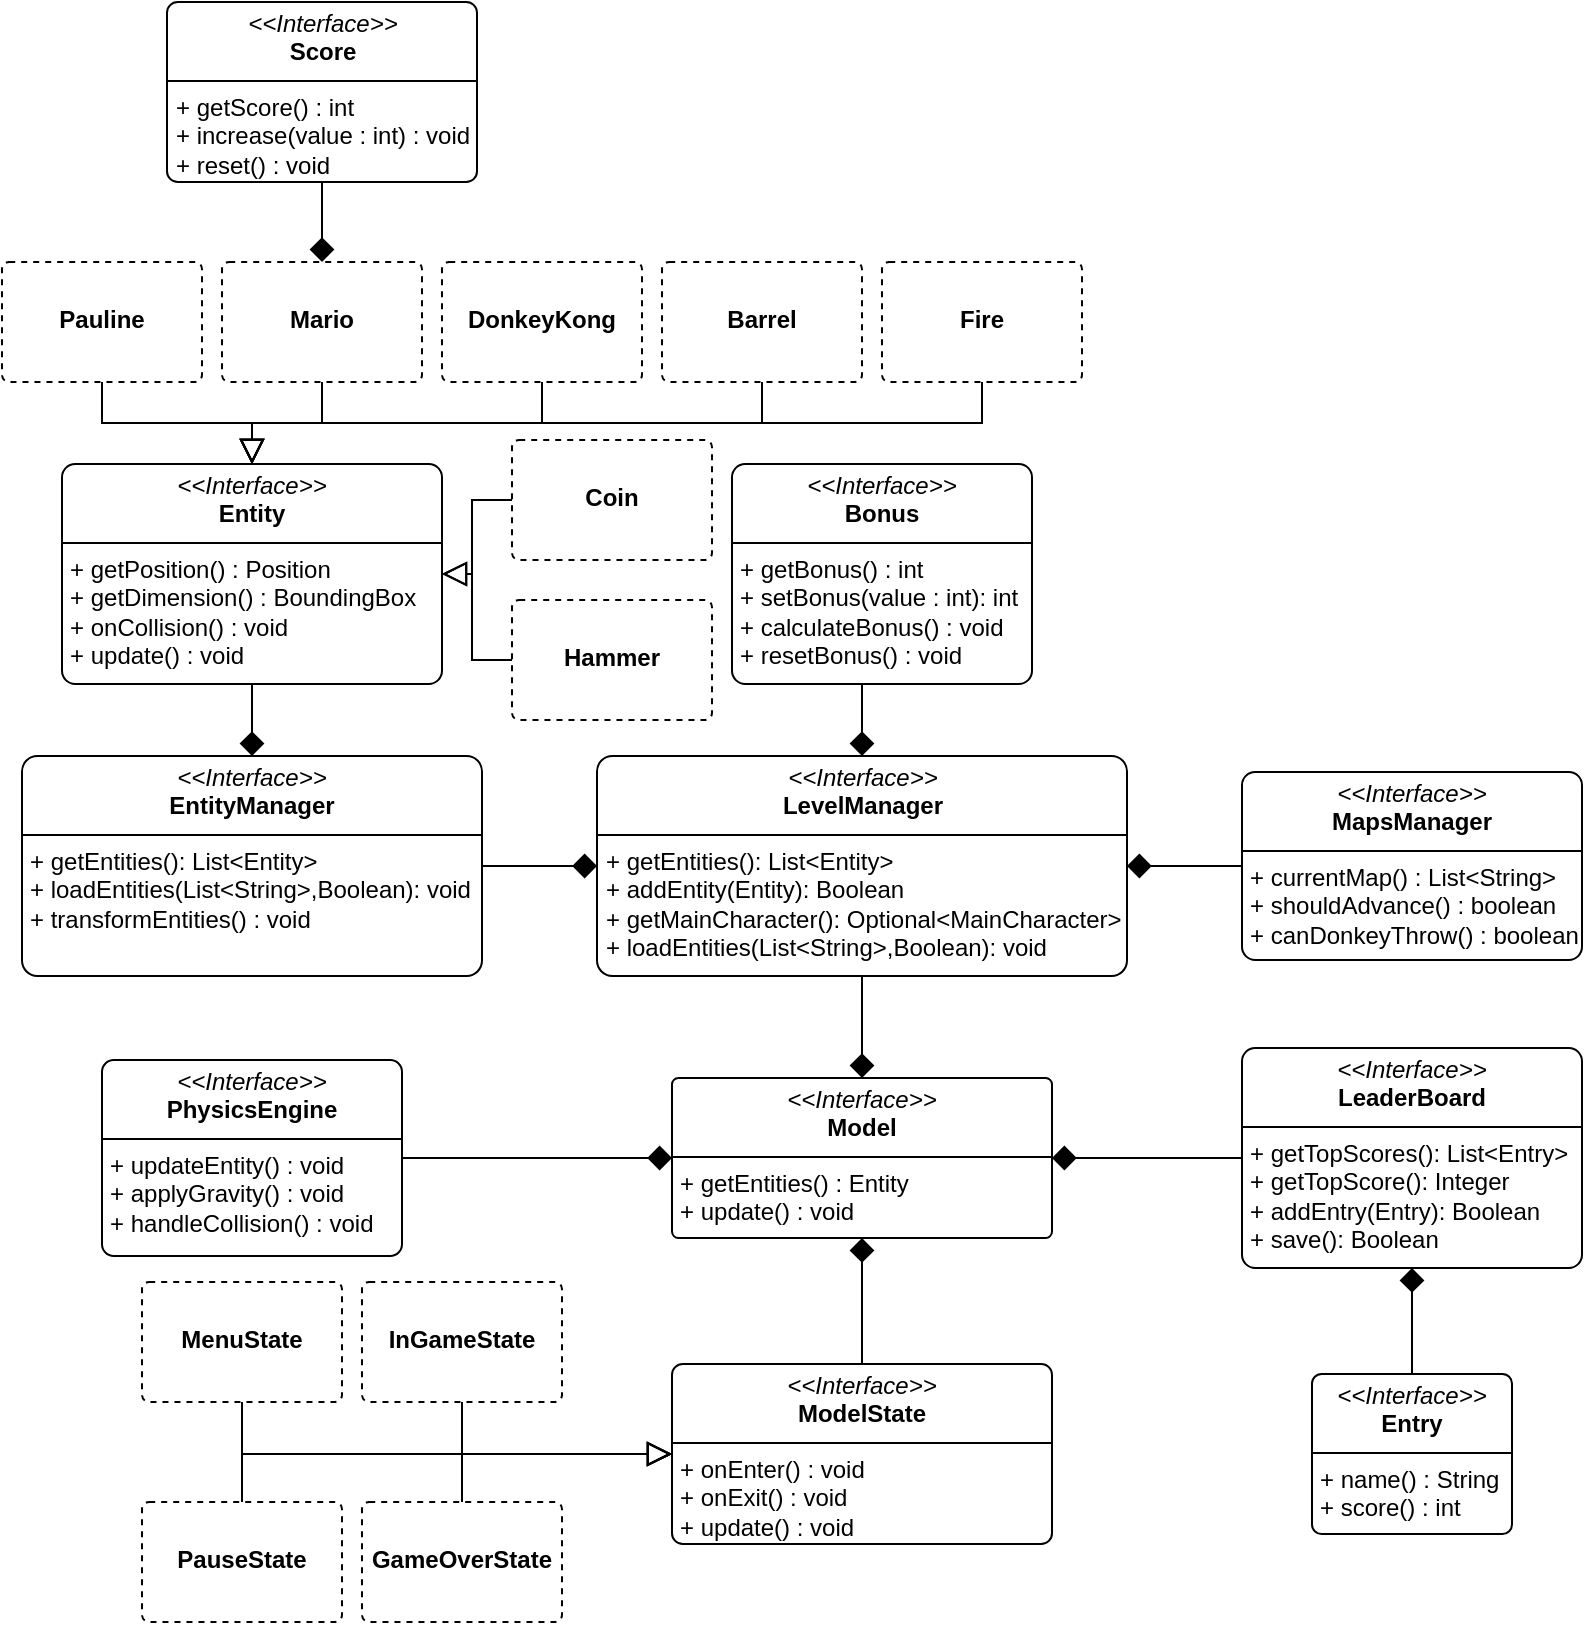 <mxfile version="27.2.0">
  <diagram name="Pagina-1" id="0Y0WNs-yQkJqN_bYYXhA">
    <mxGraphModel dx="3376" dy="2186" grid="1" gridSize="10" guides="1" tooltips="1" connect="1" arrows="1" fold="1" page="1" pageScale="1" pageWidth="827" pageHeight="1169" math="0" shadow="0">
      <root>
        <mxCell id="0" />
        <mxCell id="1" parent="0" />
        <mxCell id="vz15OmOkXOloLzdPHNXc-1" value="&lt;p style=&quot;margin:0px;margin-top:4px;text-align:center;&quot;&gt;&lt;i&gt;&amp;lt;&amp;lt;Interface&amp;gt;&amp;gt;&lt;/i&gt;&lt;br&gt;&lt;b&gt;Model&lt;/b&gt;&lt;/p&gt;&lt;hr size=&quot;1&quot; style=&quot;border-style:solid;&quot;&gt;&lt;p style=&quot;margin:0px;margin-left:4px;&quot;&gt;+ getEntities() : Entity&lt;/p&gt;&lt;p style=&quot;margin:0px;margin-left:4px;&quot;&gt;+ update() : void&lt;/p&gt;" style="verticalAlign=top;align=left;overflow=fill;html=1;whiteSpace=wrap;rounded=1;arcSize=4;" vertex="1" parent="1">
          <mxGeometry x="-1300" y="-451" width="190" height="80" as="geometry" />
        </mxCell>
        <mxCell id="vz15OmOkXOloLzdPHNXc-20" style="edgeStyle=orthogonalEdgeStyle;rounded=0;orthogonalLoop=1;jettySize=auto;html=1;exitX=0;exitY=0.5;exitDx=0;exitDy=0;entryX=1;entryY=0.5;entryDx=0;entryDy=0;endSize=10;endArrow=diamond;endFill=1;" edge="1" parent="1" source="vz15OmOkXOloLzdPHNXc-2" target="vz15OmOkXOloLzdPHNXc-1">
          <mxGeometry relative="1" as="geometry" />
        </mxCell>
        <mxCell id="vz15OmOkXOloLzdPHNXc-2" value="&lt;p style=&quot;margin:0px;margin-top:4px;text-align:center;&quot;&gt;&lt;i&gt;&amp;lt;&amp;lt;Interface&amp;gt;&amp;gt;&lt;/i&gt;&lt;br&gt;&lt;b&gt;LeaderBoard&lt;/b&gt;&lt;/p&gt;&lt;hr size=&quot;1&quot; style=&quot;border-style:solid;&quot;&gt;&lt;p style=&quot;margin:0px;margin-left:4px;&quot;&gt;+ getTopScores(): List&amp;lt;Entry&amp;gt;&lt;br&gt;+ getTopScore(): Integer&lt;/p&gt;&lt;p style=&quot;margin:0px;margin-left:4px;&quot;&gt;+ addEntry(Entry): Boolean&lt;/p&gt;&lt;p style=&quot;margin:0px;margin-left:4px;&quot;&gt;+ save(): Boolean&lt;/p&gt;" style="verticalAlign=top;align=left;overflow=fill;html=1;whiteSpace=wrap;rounded=1;arcSize=6;" vertex="1" parent="1">
          <mxGeometry x="-1015" y="-466" width="170" height="110" as="geometry" />
        </mxCell>
        <mxCell id="vz15OmOkXOloLzdPHNXc-22" style="edgeStyle=orthogonalEdgeStyle;rounded=0;orthogonalLoop=1;jettySize=auto;html=1;exitX=0.5;exitY=0;exitDx=0;exitDy=0;entryX=0.5;entryY=1;entryDx=0;entryDy=0;endSize=10;endArrow=diamond;endFill=1;" edge="1" parent="1" source="vz15OmOkXOloLzdPHNXc-3" target="vz15OmOkXOloLzdPHNXc-1">
          <mxGeometry relative="1" as="geometry" />
        </mxCell>
        <mxCell id="vz15OmOkXOloLzdPHNXc-3" value="&lt;p style=&quot;margin:0px;margin-top:4px;text-align:center;&quot;&gt;&lt;i&gt;&amp;lt;&amp;lt;Interface&amp;gt;&amp;gt;&lt;/i&gt;&lt;br&gt;&lt;b&gt;ModelState&lt;/b&gt;&lt;/p&gt;&lt;hr size=&quot;1&quot; style=&quot;border-style:solid;&quot;&gt;&lt;p style=&quot;margin:0px;margin-left:4px;&quot;&gt;+ onEnter() : void&lt;/p&gt;&lt;p style=&quot;margin:0px;margin-left:4px;&quot;&gt;+ onExit() : void&lt;/p&gt;&lt;p style=&quot;margin:0px;margin-left:4px;&quot;&gt;+ update() : void&lt;/p&gt;" style="verticalAlign=top;align=left;overflow=fill;html=1;whiteSpace=wrap;rounded=1;arcSize=6;" vertex="1" parent="1">
          <mxGeometry x="-1300" y="-308" width="190" height="90" as="geometry" />
        </mxCell>
        <mxCell id="vz15OmOkXOloLzdPHNXc-19" style="edgeStyle=orthogonalEdgeStyle;rounded=0;orthogonalLoop=1;jettySize=auto;html=1;exitX=0.5;exitY=1;exitDx=0;exitDy=0;entryX=0.5;entryY=0;entryDx=0;entryDy=0;endSize=10;endArrow=diamond;endFill=1;" edge="1" parent="1" source="vz15OmOkXOloLzdPHNXc-14" target="vz15OmOkXOloLzdPHNXc-15">
          <mxGeometry relative="1" as="geometry" />
        </mxCell>
        <mxCell id="vz15OmOkXOloLzdPHNXc-14" value="&lt;p style=&quot;margin:0px;margin-top:4px;text-align:center;&quot;&gt;&lt;i&gt;&amp;lt;&amp;lt;Interface&amp;gt;&amp;gt;&lt;/i&gt;&lt;br&gt;&lt;b&gt;Entity&lt;/b&gt;&lt;/p&gt;&lt;hr size=&quot;1&quot; style=&quot;border-style:solid;&quot;&gt;&lt;p style=&quot;margin:0px;margin-left:4px;&quot;&gt;+ getPosition() : Position&lt;/p&gt;&lt;p style=&quot;margin:0px;margin-left:4px;&quot;&gt;+ getDimension() : BoundingBox&lt;/p&gt;&lt;p style=&quot;margin:0px;margin-left:4px;&quot;&gt;+ onCollision() : void&lt;/p&gt;&lt;p style=&quot;margin:0px;margin-left:4px;&quot;&gt;+ update() : void&lt;/p&gt;" style="verticalAlign=top;align=left;overflow=fill;html=1;whiteSpace=wrap;rounded=1;arcSize=6;" vertex="1" parent="1">
          <mxGeometry x="-1605" y="-758" width="190" height="110" as="geometry" />
        </mxCell>
        <mxCell id="vz15OmOkXOloLzdPHNXc-18" value="" style="edgeStyle=orthogonalEdgeStyle;rounded=0;orthogonalLoop=1;jettySize=auto;html=1;endSize=10;endArrow=diamond;endFill=1;" edge="1" parent="1" source="vz15OmOkXOloLzdPHNXc-15" target="vz15OmOkXOloLzdPHNXc-16">
          <mxGeometry relative="1" as="geometry" />
        </mxCell>
        <mxCell id="vz15OmOkXOloLzdPHNXc-15" value="&lt;p style=&quot;margin:0px;margin-top:4px;text-align:center;&quot;&gt;&lt;i&gt;&amp;lt;&amp;lt;Interface&amp;gt;&amp;gt;&lt;/i&gt;&lt;br&gt;&lt;b&gt;EntityManager&lt;/b&gt;&lt;/p&gt;&lt;hr size=&quot;1&quot; style=&quot;border-style:solid;&quot;&gt;&lt;p style=&quot;margin:0px;margin-left:4px;&quot;&gt;+ getEntities(): List&amp;lt;Entity&amp;gt;&lt;br&gt;&lt;/p&gt;&lt;p style=&quot;margin:0px;margin-left:4px;&quot;&gt;+ loadEntities(List&amp;lt;String&amp;gt;,Boolean): void&lt;/p&gt;&lt;p style=&quot;margin:0px;margin-left:4px;&quot;&gt;+ transformEntities() : void&lt;/p&gt;" style="verticalAlign=top;align=left;overflow=fill;html=1;whiteSpace=wrap;rounded=1;arcSize=7;" vertex="1" parent="1">
          <mxGeometry x="-1625" y="-612" width="230" height="110" as="geometry" />
        </mxCell>
        <mxCell id="vz15OmOkXOloLzdPHNXc-17" style="edgeStyle=orthogonalEdgeStyle;rounded=0;orthogonalLoop=1;jettySize=auto;html=1;exitX=0.5;exitY=1;exitDx=0;exitDy=0;entryX=0.5;entryY=0;entryDx=0;entryDy=0;endSize=10;endArrow=diamond;endFill=1;" edge="1" parent="1" source="vz15OmOkXOloLzdPHNXc-16" target="vz15OmOkXOloLzdPHNXc-1">
          <mxGeometry relative="1" as="geometry" />
        </mxCell>
        <mxCell id="vz15OmOkXOloLzdPHNXc-16" value="&lt;p style=&quot;margin:0px;margin-top:4px;text-align:center;&quot;&gt;&lt;i&gt;&amp;lt;&amp;lt;Interface&amp;gt;&amp;gt;&lt;/i&gt;&lt;br&gt;&lt;b&gt;LevelManager&lt;/b&gt;&lt;/p&gt;&lt;hr size=&quot;1&quot; style=&quot;border-style:solid;&quot;&gt;&lt;p style=&quot;margin:0px;margin-left:4px;&quot;&gt;+ getEntities(): List&amp;lt;Entity&amp;gt;&lt;br&gt;+ addEntity(Entity): Boolean&lt;/p&gt;&lt;p style=&quot;margin:0px;margin-left:4px;&quot;&gt;+ getMainCharacter(): Optional&amp;lt;MainCharacter&amp;gt;&lt;/p&gt;&lt;p style=&quot;margin:0px;margin-left:4px;&quot;&gt;+ loadEntities(List&amp;lt;String&amp;gt;,Boolean): void&lt;/p&gt;" style="verticalAlign=top;align=left;overflow=fill;html=1;whiteSpace=wrap;rounded=1;arcSize=7;" vertex="1" parent="1">
          <mxGeometry x="-1337.5" y="-612" width="265" height="110" as="geometry" />
        </mxCell>
        <mxCell id="vz15OmOkXOloLzdPHNXc-24" style="edgeStyle=orthogonalEdgeStyle;rounded=0;orthogonalLoop=1;jettySize=auto;html=1;exitX=0.5;exitY=1;exitDx=0;exitDy=0;entryX=0.5;entryY=0;entryDx=0;entryDy=0;endSize=10;endArrow=diamond;endFill=1;" edge="1" parent="1" source="vz15OmOkXOloLzdPHNXc-23" target="vz15OmOkXOloLzdPHNXc-16">
          <mxGeometry relative="1" as="geometry" />
        </mxCell>
        <mxCell id="vz15OmOkXOloLzdPHNXc-23" value="&lt;p style=&quot;margin:0px;margin-top:4px;text-align:center;&quot;&gt;&lt;i&gt;&amp;lt;&amp;lt;Interface&amp;gt;&amp;gt;&lt;/i&gt;&lt;br&gt;&lt;b&gt;Bonus&lt;/b&gt;&lt;/p&gt;&lt;hr size=&quot;1&quot; style=&quot;border-style:solid;&quot;&gt;&lt;p style=&quot;margin:0px;margin-left:4px;&quot;&gt;+ getBonus() : int&lt;/p&gt;&lt;p style=&quot;margin:0px;margin-left:4px;&quot;&gt;+ setBonus(value : int): int&lt;/p&gt;&lt;p style=&quot;margin:0px;margin-left:4px;&quot;&gt;+ calculateBonus() : void&lt;/p&gt;&lt;p style=&quot;margin:0px;margin-left:4px;&quot;&gt;+ resetBonus() : void&lt;/p&gt;" style="verticalAlign=top;align=left;overflow=fill;html=1;whiteSpace=wrap;rounded=1;arcSize=6;" vertex="1" parent="1">
          <mxGeometry x="-1270" y="-758" width="150" height="110" as="geometry" />
        </mxCell>
        <mxCell id="vz15OmOkXOloLzdPHNXc-26" style="edgeStyle=orthogonalEdgeStyle;rounded=0;orthogonalLoop=1;jettySize=auto;html=1;exitX=1;exitY=0.5;exitDx=0;exitDy=0;entryX=0;entryY=0.5;entryDx=0;entryDy=0;endSize=10;endArrow=diamond;endFill=1;" edge="1" parent="1" source="vz15OmOkXOloLzdPHNXc-25" target="vz15OmOkXOloLzdPHNXc-1">
          <mxGeometry relative="1" as="geometry" />
        </mxCell>
        <mxCell id="vz15OmOkXOloLzdPHNXc-25" value="&lt;p style=&quot;margin:0px;margin-top:4px;text-align:center;&quot;&gt;&lt;i&gt;&amp;lt;&amp;lt;Interface&amp;gt;&amp;gt;&lt;/i&gt;&lt;br&gt;&lt;b&gt;PhysicsEngine&lt;/b&gt;&lt;/p&gt;&lt;hr size=&quot;1&quot; style=&quot;border-style:solid;&quot;&gt;&lt;p style=&quot;margin:0px;margin-left:4px;&quot;&gt;+ updateEntity() : void&lt;/p&gt;&lt;p style=&quot;margin:0px;margin-left:4px;&quot;&gt;+ applyGravity() : void&lt;/p&gt;&lt;p style=&quot;margin:0px;margin-left:4px;&quot;&gt;+ handleCollision() : void&lt;/p&gt;&lt;p style=&quot;margin:0px;margin-left:4px;&quot;&gt;&lt;br&gt;&lt;/p&gt;" style="verticalAlign=top;align=left;overflow=fill;html=1;whiteSpace=wrap;rounded=1;arcSize=6;" vertex="1" parent="1">
          <mxGeometry x="-1585" y="-460" width="150" height="98" as="geometry" />
        </mxCell>
        <mxCell id="vz15OmOkXOloLzdPHNXc-28" style="edgeStyle=orthogonalEdgeStyle;rounded=0;orthogonalLoop=1;jettySize=auto;html=1;exitX=0.5;exitY=0;exitDx=0;exitDy=0;entryX=0.5;entryY=1;entryDx=0;entryDy=0;endSize=10;endArrow=diamond;endFill=1;" edge="1" parent="1" source="vz15OmOkXOloLzdPHNXc-27" target="vz15OmOkXOloLzdPHNXc-2">
          <mxGeometry relative="1" as="geometry" />
        </mxCell>
        <mxCell id="vz15OmOkXOloLzdPHNXc-27" value="&lt;p style=&quot;margin:0px;margin-top:4px;text-align:center;&quot;&gt;&lt;i&gt;&amp;lt;&amp;lt;Interface&amp;gt;&amp;gt;&lt;/i&gt;&lt;br&gt;&lt;b&gt;Entry&lt;/b&gt;&lt;/p&gt;&lt;hr size=&quot;1&quot; style=&quot;border-style:solid;&quot;&gt;&lt;p style=&quot;margin:0px;margin-left:4px;&quot;&gt;+ name() : String&lt;/p&gt;&lt;p style=&quot;margin:0px;margin-left:4px;&quot;&gt;+ score() : int&lt;/p&gt;" style="verticalAlign=top;align=left;overflow=fill;html=1;whiteSpace=wrap;rounded=1;arcSize=6;" vertex="1" parent="1">
          <mxGeometry x="-980" y="-303" width="100" height="80" as="geometry" />
        </mxCell>
        <mxCell id="vz15OmOkXOloLzdPHNXc-30" style="edgeStyle=orthogonalEdgeStyle;rounded=0;orthogonalLoop=1;jettySize=auto;html=1;exitX=0;exitY=0.5;exitDx=0;exitDy=0;entryX=1;entryY=0.5;entryDx=0;entryDy=0;endSize=10;endArrow=diamond;endFill=1;" edge="1" parent="1" source="vz15OmOkXOloLzdPHNXc-29" target="vz15OmOkXOloLzdPHNXc-16">
          <mxGeometry relative="1" as="geometry" />
        </mxCell>
        <mxCell id="vz15OmOkXOloLzdPHNXc-29" value="&lt;p style=&quot;margin:0px;margin-top:4px;text-align:center;&quot;&gt;&lt;i&gt;&amp;lt;&amp;lt;Interface&amp;gt;&amp;gt;&lt;/i&gt;&lt;br&gt;&lt;b&gt;MapsManager&lt;/b&gt;&lt;/p&gt;&lt;hr size=&quot;1&quot; style=&quot;border-style:solid;&quot;&gt;&lt;p style=&quot;margin:0px;margin-left:4px;&quot;&gt;+ currentMap() : List&amp;lt;String&amp;gt;&lt;/p&gt;&lt;p style=&quot;margin:0px;margin-left:4px;&quot;&gt;+ shouldAdvance() : boolean&lt;/p&gt;&lt;p style=&quot;margin:0px;margin-left:4px;&quot;&gt;+ canDonkeyThrow() : boolean&lt;/p&gt;" style="verticalAlign=top;align=left;overflow=fill;html=1;whiteSpace=wrap;rounded=1;arcSize=7;" vertex="1" parent="1">
          <mxGeometry x="-1015" y="-604" width="170" height="94" as="geometry" />
        </mxCell>
        <mxCell id="vz15OmOkXOloLzdPHNXc-40" style="edgeStyle=orthogonalEdgeStyle;rounded=0;orthogonalLoop=1;jettySize=auto;html=1;exitX=0.5;exitY=1;exitDx=0;exitDy=0;entryX=0;entryY=0.5;entryDx=0;entryDy=0;endSize=10;endArrow=block;endFill=0;" edge="1" parent="1" source="vz15OmOkXOloLzdPHNXc-32" target="vz15OmOkXOloLzdPHNXc-3">
          <mxGeometry relative="1" as="geometry" />
        </mxCell>
        <mxCell id="vz15OmOkXOloLzdPHNXc-32" value="&lt;p style=&quot;margin: 4px 0px 0px;&quot;&gt;&lt;b&gt;&lt;br&gt;&lt;/b&gt;&lt;/p&gt;&lt;p style=&quot;margin: 4px 0px 0px;&quot;&gt;&lt;b&gt;MenuState&lt;/b&gt;&lt;/p&gt;" style="verticalAlign=middle;align=center;overflow=fill;html=1;whiteSpace=wrap;rounded=1;arcSize=6;labelBorderColor=none;dashed=1;" vertex="1" parent="1">
          <mxGeometry x="-1565" y="-349" width="100" height="60" as="geometry" />
        </mxCell>
        <mxCell id="vz15OmOkXOloLzdPHNXc-36" style="edgeStyle=orthogonalEdgeStyle;rounded=0;orthogonalLoop=1;jettySize=auto;html=1;exitX=0.5;exitY=1;exitDx=0;exitDy=0;entryX=0;entryY=0.5;entryDx=0;entryDy=0;endSize=10;endArrow=block;endFill=0;" edge="1" parent="1" source="vz15OmOkXOloLzdPHNXc-33" target="vz15OmOkXOloLzdPHNXc-3">
          <mxGeometry relative="1" as="geometry" />
        </mxCell>
        <mxCell id="vz15OmOkXOloLzdPHNXc-33" value="&lt;p style=&quot;margin: 4px 0px 0px;&quot;&gt;&lt;b&gt;&lt;br&gt;&lt;/b&gt;&lt;/p&gt;&lt;p style=&quot;margin: 4px 0px 0px;&quot;&gt;&lt;b&gt;InGameState&lt;/b&gt;&lt;/p&gt;" style="verticalAlign=middle;align=center;overflow=fill;html=1;whiteSpace=wrap;rounded=1;arcSize=6;labelBorderColor=none;dashed=1;" vertex="1" parent="1">
          <mxGeometry x="-1455" y="-349" width="100" height="60" as="geometry" />
        </mxCell>
        <mxCell id="vz15OmOkXOloLzdPHNXc-42" style="edgeStyle=orthogonalEdgeStyle;rounded=0;orthogonalLoop=1;jettySize=auto;html=1;exitX=0.5;exitY=0;exitDx=0;exitDy=0;entryX=0;entryY=0.5;entryDx=0;entryDy=0;endSize=10;endArrow=block;endFill=0;" edge="1" parent="1" source="vz15OmOkXOloLzdPHNXc-34" target="vz15OmOkXOloLzdPHNXc-3">
          <mxGeometry relative="1" as="geometry" />
        </mxCell>
        <mxCell id="vz15OmOkXOloLzdPHNXc-34" value="&lt;p style=&quot;margin: 4px 0px 0px;&quot;&gt;&lt;b&gt;&lt;br&gt;&lt;/b&gt;&lt;/p&gt;&lt;p style=&quot;margin: 4px 0px 0px;&quot;&gt;&lt;b&gt;PauseState&lt;/b&gt;&lt;/p&gt;" style="verticalAlign=middle;align=center;overflow=fill;html=1;whiteSpace=wrap;rounded=1;arcSize=6;labelBorderColor=none;dashed=1;" vertex="1" parent="1">
          <mxGeometry x="-1565" y="-239" width="100" height="60" as="geometry" />
        </mxCell>
        <mxCell id="vz15OmOkXOloLzdPHNXc-43" style="edgeStyle=orthogonalEdgeStyle;rounded=0;orthogonalLoop=1;jettySize=auto;html=1;exitX=0.5;exitY=0;exitDx=0;exitDy=0;entryX=0;entryY=0.5;entryDx=0;entryDy=0;endSize=10;endArrow=block;endFill=0;" edge="1" parent="1" source="vz15OmOkXOloLzdPHNXc-35" target="vz15OmOkXOloLzdPHNXc-3">
          <mxGeometry relative="1" as="geometry" />
        </mxCell>
        <mxCell id="vz15OmOkXOloLzdPHNXc-35" value="&lt;p style=&quot;margin: 4px 0px 0px;&quot;&gt;&lt;b&gt;&lt;br&gt;&lt;/b&gt;&lt;/p&gt;&lt;p style=&quot;margin: 4px 0px 0px;&quot;&gt;&lt;b&gt;GameOverState&lt;/b&gt;&lt;/p&gt;" style="verticalAlign=middle;align=center;overflow=fill;html=1;whiteSpace=wrap;rounded=1;arcSize=6;labelBorderColor=none;dashed=1;" vertex="1" parent="1">
          <mxGeometry x="-1455" y="-239" width="100" height="60" as="geometry" />
        </mxCell>
        <mxCell id="vz15OmOkXOloLzdPHNXc-53" style="edgeStyle=orthogonalEdgeStyle;rounded=0;orthogonalLoop=1;jettySize=auto;html=1;exitX=0.5;exitY=1;exitDx=0;exitDy=0;entryX=0.5;entryY=0;entryDx=0;entryDy=0;endArrow=block;endFill=0;endSize=10;" edge="1" parent="1" source="vz15OmOkXOloLzdPHNXc-44" target="vz15OmOkXOloLzdPHNXc-14">
          <mxGeometry relative="1" as="geometry" />
        </mxCell>
        <mxCell id="vz15OmOkXOloLzdPHNXc-44" value="&lt;p style=&quot;margin: 4px 0px 0px;&quot;&gt;&lt;b&gt;&lt;br&gt;&lt;/b&gt;&lt;/p&gt;&lt;p style=&quot;margin: 4px 0px 0px;&quot;&gt;&lt;b&gt;Mario&lt;/b&gt;&lt;/p&gt;" style="verticalAlign=middle;align=center;overflow=fill;html=1;whiteSpace=wrap;rounded=1;arcSize=6;labelBorderColor=none;dashed=1;" vertex="1" parent="1">
          <mxGeometry x="-1525" y="-859" width="100" height="60" as="geometry" />
        </mxCell>
        <mxCell id="vz15OmOkXOloLzdPHNXc-56" style="edgeStyle=orthogonalEdgeStyle;rounded=0;orthogonalLoop=1;jettySize=auto;html=1;exitX=0.5;exitY=1;exitDx=0;exitDy=0;entryX=0.5;entryY=0;entryDx=0;entryDy=0;endArrow=block;endFill=0;endSize=10;" edge="1" parent="1" source="vz15OmOkXOloLzdPHNXc-45" target="vz15OmOkXOloLzdPHNXc-14">
          <mxGeometry relative="1" as="geometry" />
        </mxCell>
        <mxCell id="vz15OmOkXOloLzdPHNXc-45" value="&lt;p style=&quot;margin: 4px 0px 0px;&quot;&gt;&lt;b&gt;&lt;br&gt;&lt;/b&gt;&lt;/p&gt;&lt;p style=&quot;margin: 4px 0px 0px;&quot;&gt;&lt;b&gt;Pauline&lt;/b&gt;&lt;/p&gt;" style="verticalAlign=middle;align=center;overflow=fill;html=1;whiteSpace=wrap;rounded=1;arcSize=6;labelBorderColor=none;dashed=1;" vertex="1" parent="1">
          <mxGeometry x="-1635" y="-859" width="100" height="60" as="geometry" />
        </mxCell>
        <mxCell id="vz15OmOkXOloLzdPHNXc-59" style="edgeStyle=orthogonalEdgeStyle;rounded=0;orthogonalLoop=1;jettySize=auto;html=1;exitX=0.5;exitY=1;exitDx=0;exitDy=0;endArrow=block;endFill=0;endSize=10;" edge="1" parent="1" source="vz15OmOkXOloLzdPHNXc-46" target="vz15OmOkXOloLzdPHNXc-14">
          <mxGeometry relative="1" as="geometry" />
        </mxCell>
        <mxCell id="vz15OmOkXOloLzdPHNXc-46" value="&lt;p style=&quot;margin: 4px 0px 0px;&quot;&gt;&lt;b&gt;&lt;br&gt;&lt;/b&gt;&lt;/p&gt;&lt;p style=&quot;margin: 4px 0px 0px;&quot;&gt;&lt;b&gt;DonkeyKong&lt;/b&gt;&lt;/p&gt;" style="verticalAlign=middle;align=center;overflow=fill;html=1;whiteSpace=wrap;rounded=1;arcSize=6;labelBorderColor=none;dashed=1;" vertex="1" parent="1">
          <mxGeometry x="-1415" y="-859" width="100" height="60" as="geometry" />
        </mxCell>
        <mxCell id="vz15OmOkXOloLzdPHNXc-60" style="edgeStyle=orthogonalEdgeStyle;rounded=0;orthogonalLoop=1;jettySize=auto;html=1;exitX=0.5;exitY=1;exitDx=0;exitDy=0;endArrow=block;endFill=0;endSize=10;" edge="1" parent="1" source="vz15OmOkXOloLzdPHNXc-47" target="vz15OmOkXOloLzdPHNXc-14">
          <mxGeometry relative="1" as="geometry" />
        </mxCell>
        <mxCell id="vz15OmOkXOloLzdPHNXc-47" value="&lt;p style=&quot;margin: 4px 0px 0px;&quot;&gt;&lt;b&gt;&lt;br&gt;&lt;/b&gt;&lt;/p&gt;&lt;p style=&quot;margin: 4px 0px 0px;&quot;&gt;&lt;b&gt;Barrel&lt;/b&gt;&lt;/p&gt;" style="verticalAlign=middle;align=center;overflow=fill;html=1;whiteSpace=wrap;rounded=1;arcSize=6;labelBorderColor=none;dashed=1;" vertex="1" parent="1">
          <mxGeometry x="-1305" y="-859" width="100" height="60" as="geometry" />
        </mxCell>
        <mxCell id="vz15OmOkXOloLzdPHNXc-61" style="edgeStyle=orthogonalEdgeStyle;rounded=0;orthogonalLoop=1;jettySize=auto;html=1;exitX=0.5;exitY=1;exitDx=0;exitDy=0;entryX=0.5;entryY=0;entryDx=0;entryDy=0;endArrow=block;endFill=0;endSize=10;" edge="1" parent="1" source="vz15OmOkXOloLzdPHNXc-48" target="vz15OmOkXOloLzdPHNXc-14">
          <mxGeometry relative="1" as="geometry" />
        </mxCell>
        <mxCell id="vz15OmOkXOloLzdPHNXc-48" value="&lt;p style=&quot;margin: 4px 0px 0px;&quot;&gt;&lt;b&gt;&lt;br&gt;&lt;/b&gt;&lt;/p&gt;&lt;p style=&quot;margin: 4px 0px 0px;&quot;&gt;&lt;b&gt;Fire&lt;/b&gt;&lt;/p&gt;" style="verticalAlign=middle;align=center;overflow=fill;html=1;whiteSpace=wrap;rounded=1;arcSize=6;labelBorderColor=none;dashed=1;" vertex="1" parent="1">
          <mxGeometry x="-1195" y="-859" width="100" height="60" as="geometry" />
        </mxCell>
        <mxCell id="vz15OmOkXOloLzdPHNXc-63" style="edgeStyle=orthogonalEdgeStyle;rounded=0;orthogonalLoop=1;jettySize=auto;html=1;exitX=0.5;exitY=1;exitDx=0;exitDy=0;entryX=0.5;entryY=0;entryDx=0;entryDy=0;endSize=10;endArrow=diamond;endFill=1;" edge="1" parent="1" source="vz15OmOkXOloLzdPHNXc-52" target="vz15OmOkXOloLzdPHNXc-44">
          <mxGeometry relative="1" as="geometry" />
        </mxCell>
        <mxCell id="vz15OmOkXOloLzdPHNXc-52" value="&lt;p style=&quot;margin:0px;margin-top:4px;text-align:center;&quot;&gt;&lt;i&gt;&amp;lt;&amp;lt;Interface&amp;gt;&amp;gt;&lt;/i&gt;&lt;br&gt;&lt;b&gt;Score&lt;/b&gt;&lt;/p&gt;&lt;hr size=&quot;1&quot; style=&quot;border-style:solid;&quot;&gt;&lt;p style=&quot;margin:0px;margin-left:4px;&quot;&gt;+ getScore() : int&lt;/p&gt;&lt;p style=&quot;margin:0px;margin-left:4px;&quot;&gt;+ increase(value : int) : void&lt;/p&gt;&lt;p style=&quot;margin:0px;margin-left:4px;&quot;&gt;+ reset() : void&lt;/p&gt;" style="verticalAlign=top;align=left;overflow=fill;html=1;whiteSpace=wrap;rounded=1;arcSize=6;" vertex="1" parent="1">
          <mxGeometry x="-1552.5" y="-989" width="155" height="90" as="geometry" />
        </mxCell>
        <mxCell id="vz15OmOkXOloLzdPHNXc-68" style="edgeStyle=orthogonalEdgeStyle;rounded=0;orthogonalLoop=1;jettySize=auto;html=1;exitX=0;exitY=0.5;exitDx=0;exitDy=0;entryX=1;entryY=0.5;entryDx=0;entryDy=0;endSize=10;endArrow=block;endFill=0;" edge="1" parent="1" source="vz15OmOkXOloLzdPHNXc-66" target="vz15OmOkXOloLzdPHNXc-14">
          <mxGeometry relative="1" as="geometry" />
        </mxCell>
        <mxCell id="vz15OmOkXOloLzdPHNXc-66" value="&lt;p style=&quot;margin: 4px 0px 0px;&quot;&gt;&lt;b&gt;&lt;br&gt;&lt;/b&gt;&lt;/p&gt;&lt;p style=&quot;margin: 4px 0px 0px;&quot;&gt;&lt;b&gt;Coin&lt;/b&gt;&lt;/p&gt;" style="verticalAlign=middle;align=center;overflow=fill;html=1;whiteSpace=wrap;rounded=1;arcSize=6;labelBorderColor=none;dashed=1;" vertex="1" parent="1">
          <mxGeometry x="-1380" y="-770" width="100" height="60" as="geometry" />
        </mxCell>
        <mxCell id="vz15OmOkXOloLzdPHNXc-70" style="edgeStyle=orthogonalEdgeStyle;rounded=0;orthogonalLoop=1;jettySize=auto;html=1;exitX=0;exitY=0.5;exitDx=0;exitDy=0;entryX=1;entryY=0.5;entryDx=0;entryDy=0;endSize=10;endArrow=block;endFill=0;" edge="1" parent="1" source="vz15OmOkXOloLzdPHNXc-67" target="vz15OmOkXOloLzdPHNXc-14">
          <mxGeometry relative="1" as="geometry" />
        </mxCell>
        <mxCell id="vz15OmOkXOloLzdPHNXc-67" value="&lt;p style=&quot;margin: 4px 0px 0px;&quot;&gt;&lt;b&gt;&lt;br&gt;&lt;/b&gt;&lt;/p&gt;&lt;p style=&quot;margin: 4px 0px 0px;&quot;&gt;&lt;b&gt;Hammer&lt;/b&gt;&lt;/p&gt;" style="verticalAlign=middle;align=center;overflow=fill;html=1;whiteSpace=wrap;rounded=1;arcSize=6;labelBorderColor=none;dashed=1;" vertex="1" parent="1">
          <mxGeometry x="-1380" y="-690" width="100" height="60" as="geometry" />
        </mxCell>
      </root>
    </mxGraphModel>
  </diagram>
</mxfile>
